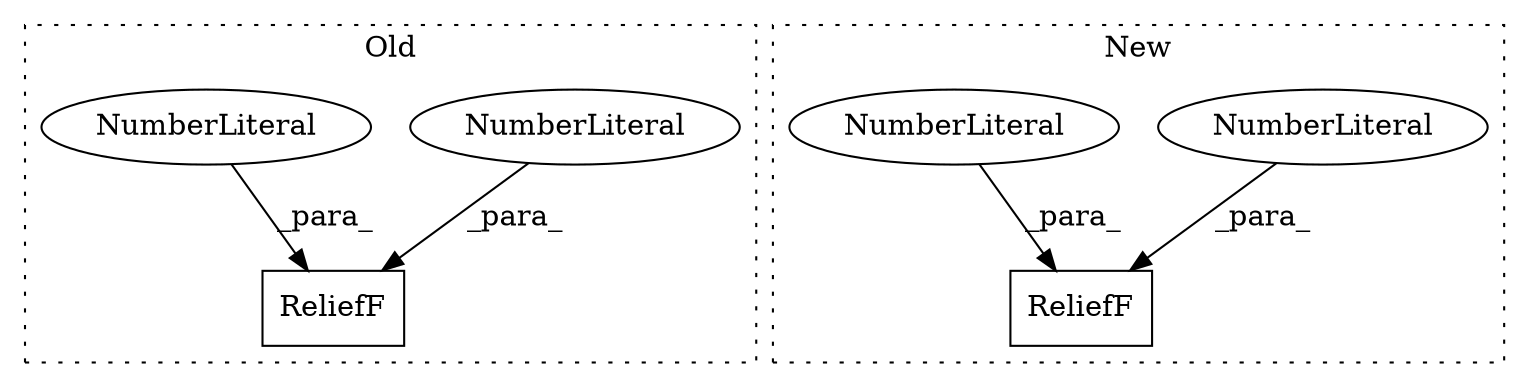 digraph G {
subgraph cluster0 {
1 [label="ReliefF" a="32" s="5002,5018" l="8,1" shape="box"];
4 [label="NumberLiteral" a="34" s="5012" l="3" shape="ellipse"];
5 [label="NumberLiteral" a="34" s="5010" l="1" shape="ellipse"];
label = "Old";
style="dotted";
}
subgraph cluster1 {
2 [label="ReliefF" a="32" s="4971,4984" l="8,1" shape="box"];
3 [label="NumberLiteral" a="34" s="4981" l="3" shape="ellipse"];
6 [label="NumberLiteral" a="34" s="4979" l="1" shape="ellipse"];
label = "New";
style="dotted";
}
3 -> 2 [label="_para_"];
4 -> 1 [label="_para_"];
5 -> 1 [label="_para_"];
6 -> 2 [label="_para_"];
}